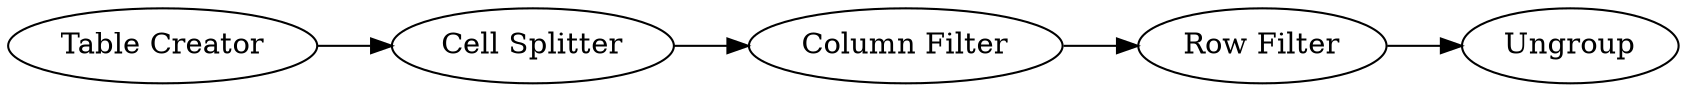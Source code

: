 digraph {
	4 [label="Table Creator"]
	8 [label="Cell Splitter"]
	9 [label="Column Filter"]
	10 [label="Row Filter"]
	23 [label=Ungroup]
	4 -> 8
	8 -> 9
	9 -> 10
	10 -> 23
	rankdir=LR
}
